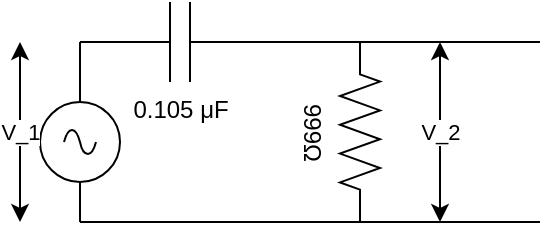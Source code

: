 <mxfile version="17.4.3" type="github">
  <diagram name="Page-1" id="7e0a89b8-554c-2b80-1dc8-d5c74ca68de4">
    <mxGraphModel dx="725" dy="480" grid="1" gridSize="10" guides="1" tooltips="1" connect="1" arrows="1" fold="1" page="1" pageScale="1" pageWidth="1100" pageHeight="850" background="none" math="0" shadow="0">
      <root>
        <mxCell id="0" />
        <mxCell id="1" parent="0" />
        <mxCell id="NGAmEZNI8kkvUyFgoX8u-6" value="" style="pointerEvents=1;verticalLabelPosition=bottom;shadow=0;dashed=0;align=center;html=1;verticalAlign=top;shape=mxgraph.electrical.signal_sources.source;aspect=fixed;points=[[0.5,0,0],[1,0.5,0],[0.5,1,0],[0,0.5,0]];elSignalType=ac;" vertex="1" parent="1">
          <mxGeometry x="320" y="190" width="40" height="40" as="geometry" />
        </mxCell>
        <mxCell id="NGAmEZNI8kkvUyFgoX8u-15" value="" style="endArrow=none;html=1;rounded=0;exitX=1;exitY=0.5;exitDx=0;exitDy=0;exitPerimeter=0;entryX=0;entryY=0.5;entryDx=0;entryDy=0;entryPerimeter=0;" edge="1" parent="1">
          <mxGeometry width="50" height="50" relative="1" as="geometry">
            <mxPoint x="430" y="160" as="sourcePoint" />
            <mxPoint x="485" y="160" as="targetPoint" />
          </mxGeometry>
        </mxCell>
        <mxCell id="NGAmEZNI8kkvUyFgoX8u-18" value="" style="endArrow=none;html=1;rounded=0;entryX=1;entryY=0.5;entryDx=0;entryDy=0;entryPerimeter=0;" edge="1" parent="1">
          <mxGeometry width="50" height="50" relative="1" as="geometry">
            <mxPoint x="340" y="250" as="sourcePoint" />
            <mxPoint x="485" y="250" as="targetPoint" />
          </mxGeometry>
        </mxCell>
        <mxCell id="NGAmEZNI8kkvUyFgoX8u-19" value="" style="endArrow=none;html=1;rounded=0;entryX=0.5;entryY=1;entryDx=0;entryDy=0;entryPerimeter=0;" edge="1" parent="1" target="NGAmEZNI8kkvUyFgoX8u-6">
          <mxGeometry width="50" height="50" relative="1" as="geometry">
            <mxPoint x="340" y="250" as="sourcePoint" />
            <mxPoint x="500" y="230" as="targetPoint" />
          </mxGeometry>
        </mxCell>
        <mxCell id="NGAmEZNI8kkvUyFgoX8u-20" value="" style="endArrow=none;html=1;rounded=0;exitX=0.5;exitY=0;exitDx=0;exitDy=0;exitPerimeter=0;" edge="1" parent="1" source="NGAmEZNI8kkvUyFgoX8u-6">
          <mxGeometry width="50" height="50" relative="1" as="geometry">
            <mxPoint x="450" y="280" as="sourcePoint" />
            <mxPoint x="340" y="160" as="targetPoint" />
          </mxGeometry>
        </mxCell>
        <mxCell id="NGAmEZNI8kkvUyFgoX8u-22" value="V_1" style="endArrow=classic;startArrow=classic;html=1;rounded=0;" edge="1" parent="1">
          <mxGeometry width="50" height="50" relative="1" as="geometry">
            <mxPoint x="310" y="250" as="sourcePoint" />
            <mxPoint x="310" y="160" as="targetPoint" />
          </mxGeometry>
        </mxCell>
        <mxCell id="NGAmEZNI8kkvUyFgoX8u-23" value="V_2" style="endArrow=classic;startArrow=classic;html=1;rounded=0;" edge="1" parent="1">
          <mxGeometry width="50" height="50" relative="1" as="geometry">
            <mxPoint x="520" y="250" as="sourcePoint" />
            <mxPoint x="520" y="160" as="targetPoint" />
          </mxGeometry>
        </mxCell>
        <mxCell id="NGAmEZNI8kkvUyFgoX8u-24" value="" style="endArrow=none;html=1;rounded=0;exitX=1;exitY=0.5;exitDx=0;exitDy=0;exitPerimeter=0;" edge="1" parent="1">
          <mxGeometry width="50" height="50" relative="1" as="geometry">
            <mxPoint x="485" y="250" as="sourcePoint" />
            <mxPoint x="570" y="250" as="targetPoint" />
          </mxGeometry>
        </mxCell>
        <mxCell id="NGAmEZNI8kkvUyFgoX8u-26" value="" style="endArrow=none;html=1;rounded=0;exitX=0;exitY=0.5;exitDx=0;exitDy=0;exitPerimeter=0;" edge="1" parent="1">
          <mxGeometry width="50" height="50" relative="1" as="geometry">
            <mxPoint x="485" y="160" as="sourcePoint" />
            <mxPoint x="570" y="160" as="targetPoint" />
          </mxGeometry>
        </mxCell>
        <mxCell id="NGAmEZNI8kkvUyFgoX8u-27" value="0.105 μF" style="pointerEvents=1;verticalLabelPosition=bottom;shadow=0;dashed=0;align=center;html=1;verticalAlign=top;shape=mxgraph.electrical.capacitors.capacitor_1;labelBackgroundColor=none;" vertex="1" parent="1">
          <mxGeometry x="340" y="140" width="100" height="40" as="geometry" />
        </mxCell>
        <mxCell id="NGAmEZNI8kkvUyFgoX8u-28" value="999Ω" style="pointerEvents=1;verticalLabelPosition=bottom;shadow=0;dashed=0;align=center;html=1;verticalAlign=top;shape=mxgraph.electrical.resistors.resistor_2;labelBackgroundColor=none;rotation=90;" vertex="1" parent="1">
          <mxGeometry x="435" y="195" width="90" height="20" as="geometry" />
        </mxCell>
      </root>
    </mxGraphModel>
  </diagram>
</mxfile>

